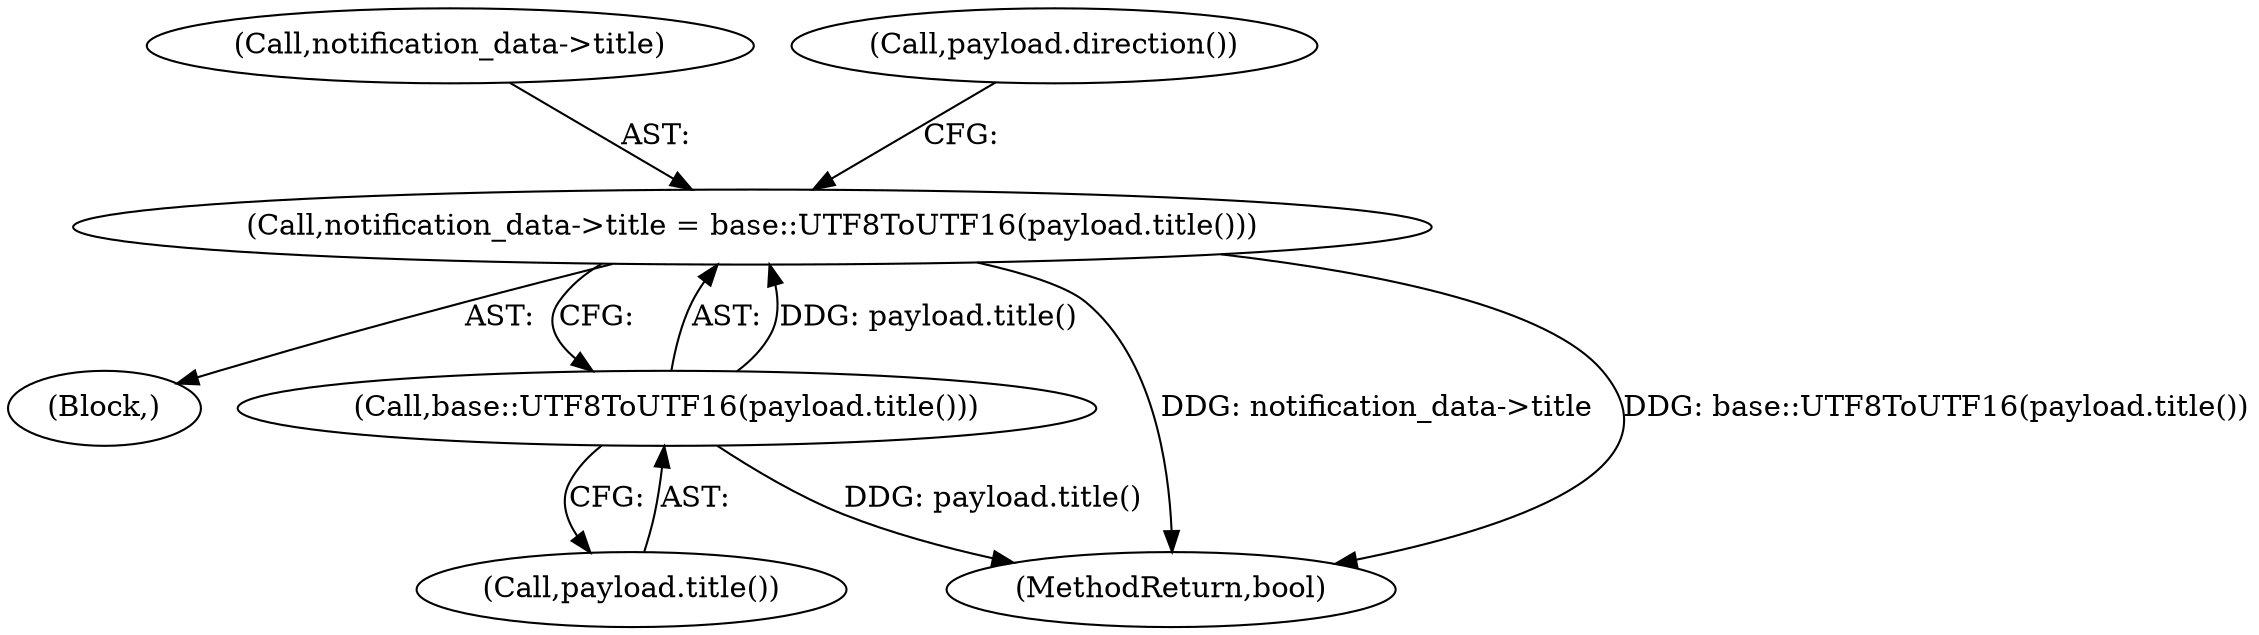digraph "0_Chrome_4a3e17c874bc4c4c90e5b0f8ec568520964695d4@pointer" {
"1000140" [label="(Call,notification_data->title = base::UTF8ToUTF16(payload.title()))"];
"1000144" [label="(Call,base::UTF8ToUTF16(payload.title()))"];
"1000141" [label="(Call,notification_data->title)"];
"1000103" [label="(Block,)"];
"1000144" [label="(Call,base::UTF8ToUTF16(payload.title()))"];
"1000147" [label="(Call,payload.direction())"];
"1000246" [label="(MethodReturn,bool)"];
"1000140" [label="(Call,notification_data->title = base::UTF8ToUTF16(payload.title()))"];
"1000145" [label="(Call,payload.title())"];
"1000140" -> "1000103"  [label="AST: "];
"1000140" -> "1000144"  [label="CFG: "];
"1000141" -> "1000140"  [label="AST: "];
"1000144" -> "1000140"  [label="AST: "];
"1000147" -> "1000140"  [label="CFG: "];
"1000140" -> "1000246"  [label="DDG: notification_data->title"];
"1000140" -> "1000246"  [label="DDG: base::UTF8ToUTF16(payload.title())"];
"1000144" -> "1000140"  [label="DDG: payload.title()"];
"1000144" -> "1000145"  [label="CFG: "];
"1000145" -> "1000144"  [label="AST: "];
"1000144" -> "1000246"  [label="DDG: payload.title()"];
}
